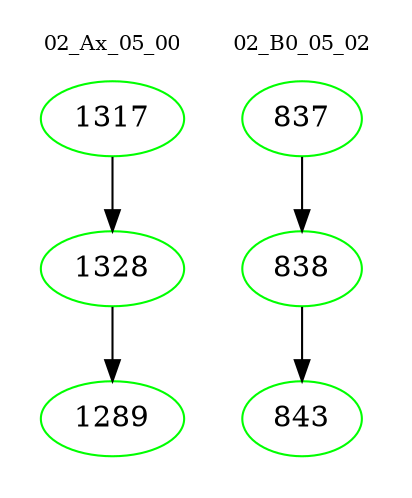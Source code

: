 digraph{
subgraph cluster_0 {
color = white
label = "02_Ax_05_00";
fontsize=10;
T0_1317 [label="1317", color="green"]
T0_1317 -> T0_1328 [color="black"]
T0_1328 [label="1328", color="green"]
T0_1328 -> T0_1289 [color="black"]
T0_1289 [label="1289", color="green"]
}
subgraph cluster_1 {
color = white
label = "02_B0_05_02";
fontsize=10;
T1_837 [label="837", color="green"]
T1_837 -> T1_838 [color="black"]
T1_838 [label="838", color="green"]
T1_838 -> T1_843 [color="black"]
T1_843 [label="843", color="green"]
}
}
